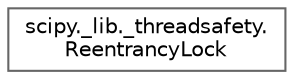 digraph "Graphical Class Hierarchy"
{
 // LATEX_PDF_SIZE
  bgcolor="transparent";
  edge [fontname=Helvetica,fontsize=10,labelfontname=Helvetica,labelfontsize=10];
  node [fontname=Helvetica,fontsize=10,shape=box,height=0.2,width=0.4];
  rankdir="LR";
  Node0 [id="Node000000",label="scipy._lib._threadsafety.\lReentrancyLock",height=0.2,width=0.4,color="grey40", fillcolor="white", style="filled",URL="$d7/df2/classscipy_1_1__lib_1_1__threadsafety_1_1ReentrancyLock.html",tooltip=" "];
}
